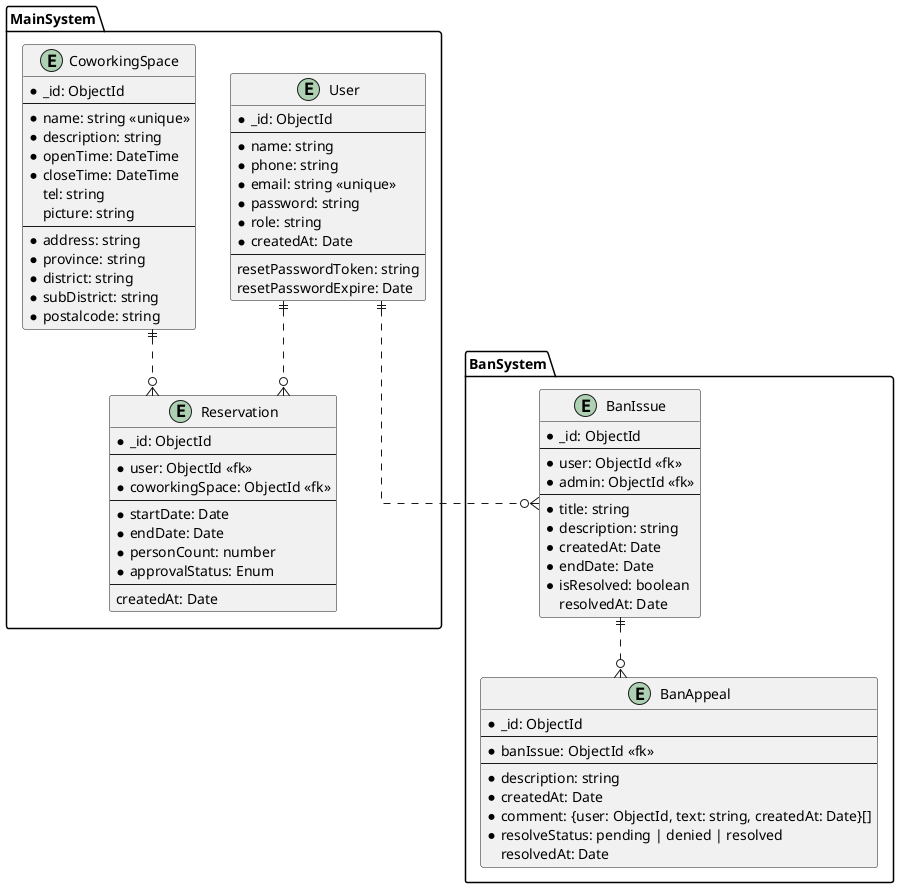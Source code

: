 @startuml ER_Diagram

skinparam Linetype ortho

package MainSystem {
  entity User {
    * _id: ObjectId
    --
    * name: string
    * phone: string
    * email: string <<unique>>
    * password: string
    * role: string 
    * createdAt: Date
    --
    resetPasswordToken: string
    resetPasswordExpire: Date
  }

  entity CoworkingSpace {
    * _id: ObjectId
    --
    * name: string <<unique>>
    * description: string
    * openTime: DateTime
    * closeTime: DateTime
    tel: string
    picture: string
    --
    * address: string
    * province: string
    * district: string
    * subDistrict: string
    * postalcode: string
  }

  entity Reservation {
    * _id: ObjectId
    --
    * user: ObjectId <<fk>>
    * coworkingSpace: ObjectId <<fk>>
    --
    * startDate: Date
    * endDate: Date
    * personCount: number
    * approvalStatus: Enum
    --
    createdAt: Date
  }

  User ||..o{ Reservation
  CoworkingSpace ||..o{ Reservation
}

package BanSystem {
  entity BanIssue {
    * _id: ObjectId
    --
    * user: ObjectId <<fk>>
    * admin: ObjectId <<fk>>
    --
    * title: string
    * description: string
    * createdAt: Date
    * endDate: Date
    * isResolved: boolean
    resolvedAt: Date
  }

  entity BanAppeal {
    * _id: ObjectId
    --
    * banIssue: ObjectId <<fk>>
    --
    * description: string
    * createdAt: Date
    * comment: {user: ObjectId, text: string, createdAt: Date}[]
    * resolveStatus: pending | denied | resolved
    resolvedAt: Date
  }

  User ||..o{ BanIssue
  BanIssue ||..o{ BanAppeal
}

@enduml
